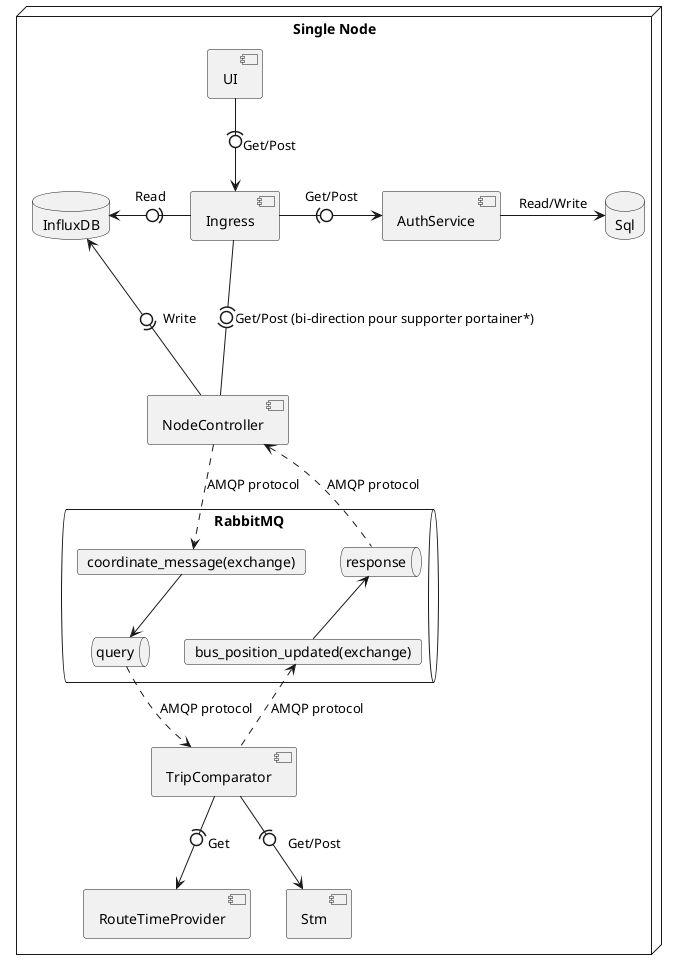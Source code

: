 @startuml

node "Single Node" {
    component UI as ui
    component Ingress as ingress
    component AuthService as auth
    Database InfluxDB as influx
    Database Sql as sql
    component NodeController as nodeC
    component TripComparator as tc
    component RouteTimeProvider as rtp
    component Stm
    queue RabbitMQ as mq {
        card "coordinate_message(exchange)" as queryEx
        card "bus_position_updated(exchange)" as resEx
        queue query as qq
        queue response as rq
        queryEx --> qq
        rq <-- resEx
    }
}
ui -(0-> ingress : Get/Post
ingress -right(0-> auth : Get/Post
ingress -left(0->  influx : Read
ingress -(0)-- nodeC : Get/Post (bi-direction pour supporter portainer*)
influx <-0)-- nodeC : Write
auth -right->  sql : Read/Write
nodeC ..> queryEx : AMQP protocol
nodeC <.. rq : AMQP protocol
qq ..> tc : AMQP protocol
resEx <.. tc : AMQP protocol
tc -(0-> rtp : Get
tc -(0-> Stm : Get/Post

@enduml